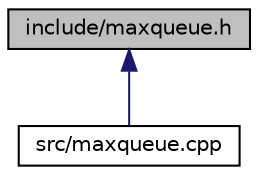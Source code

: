 digraph "include/maxqueue.h"
{
 // LATEX_PDF_SIZE
  edge [fontname="Helvetica",fontsize="10",labelfontname="Helvetica",labelfontsize="10"];
  node [fontname="Helvetica",fontsize="10",shape=record];
  Node1 [label="include/maxqueue.h",height=0.2,width=0.4,color="black", fillcolor="grey75", style="filled", fontcolor="black",tooltip="Archivo de especificación del TDA MaxQueue."];
  Node1 -> Node2 [dir="back",color="midnightblue",fontsize="10",style="solid",fontname="Helvetica"];
  Node2 [label="src/maxqueue.cpp",height=0.2,width=0.4,color="black", fillcolor="white", style="filled",URL="$maxqueue_8cpp.html",tooltip="Archivo de implementación del TDA MaxQueue."];
}
